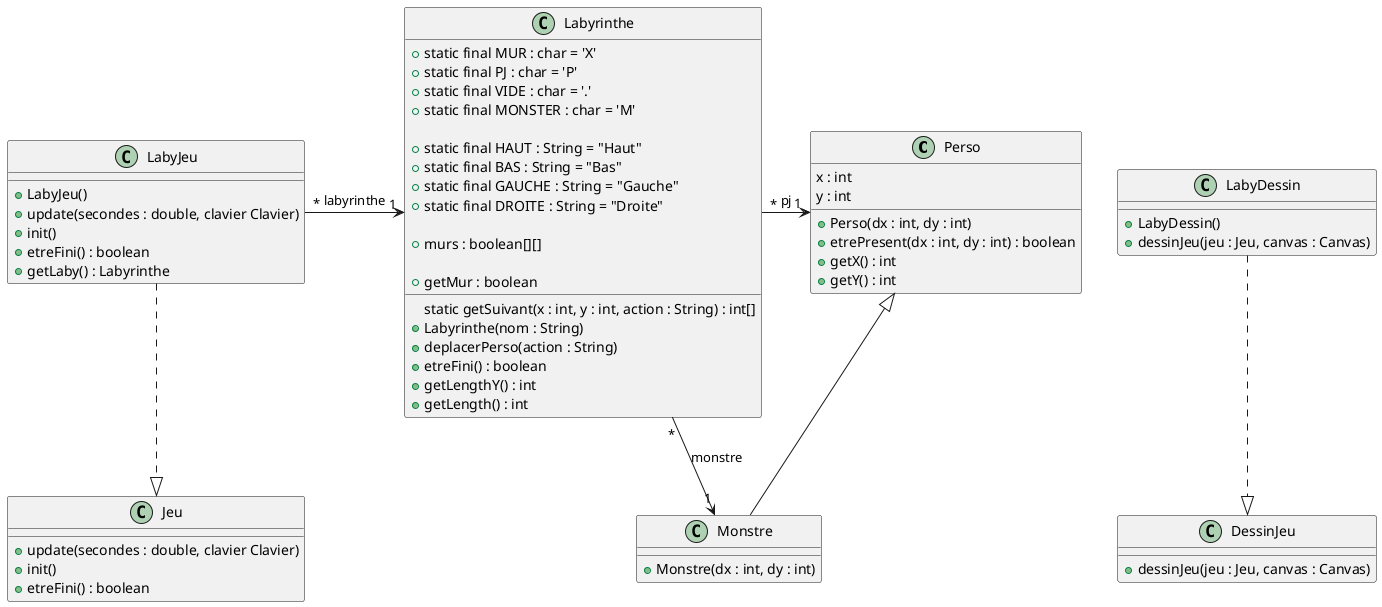 @startuml

class Perso{
	x : int
	y : int
	+ Perso(dx : int, dy : int)
	+ etrePresent(dx : int, dy : int) : boolean
	+ getX() : int
	+ getY() : int
}

class Monstre{
	+ Monstre(dx : int, dy : int)
}

Perso <|-- Monstre

class Labyrinthe{
	+ static final MUR : char = 'X'
	+ static final PJ : char = 'P'
	+ static final VIDE : char = '.'
	+ static final MONSTER : char = 'M'

	+ static final HAUT : String = "Haut"
	+ static final BAS : String = "Bas"
	+ static final GAUCHE : String = "Gauche"
	+ static final DROITE : String = "Droite"

	+ murs : boolean[][]

	static getSuivant(x : int, y : int, action : String) : int[]
	+ Labyrinthe(nom : String)
	+ deplacerPerso(action : String)
	+ etreFini() : boolean
	+ getLengthY() : int
	+ getLength() : int
	+ getMur : boolean
}

Labyrinthe "*" -> "1" Perso : pj
Monstre "1" <- "*" Labyrinthe : monstre

class LabyDessin {
	+ LabyDessin()
	+ dessinJeu(jeu : Jeu, canvas : Canvas) 
}

class DessinJeu{
	+ dessinJeu(jeu : Jeu, canvas : Canvas)
}

LabyDessin ..|> DessinJeu

class LabyJeu{
	+ LabyJeu()
	+ update(secondes : double, clavier Clavier)
	+ init()
	+ etreFini() : boolean
	+ getLaby() : Labyrinthe		
}

class Jeu{
	+ update(secondes : double, clavier Clavier)
	+ init()
	+ etreFini() : boolean
}
LabyJeu ..|> Jeu 
LabyJeu "*" -> "1" Labyrinthe : labyrinthe

@enduml
